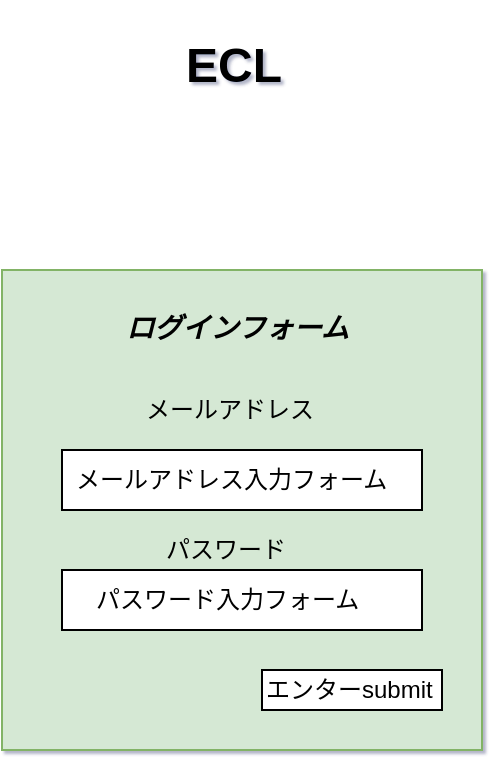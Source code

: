 <mxfile version="10.8.5" type="github"><diagram id="QoixoX1Df2ys2XyQSd8j" name="Page-1"><mxGraphModel dx="918" dy="599" grid="1" gridSize="10" guides="1" tooltips="1" connect="1" arrows="1" fold="1" page="0" pageScale="1" pageWidth="1169" pageHeight="1654" background="#FFFFFF" math="0" shadow="1"><root><mxCell id="0"/><mxCell id="1" parent="0"/><mxCell id="2iGFMjbt7Fzu7QLjaDuG-1" value="&lt;h1&gt;&lt;br&gt;&lt;/h1&gt;&lt;div&gt;&lt;br&gt;&lt;/div&gt;&lt;div&gt;&lt;br&gt;&lt;/div&gt;&lt;div&gt;&lt;br&gt;&lt;/div&gt;&lt;div&gt;&lt;br&gt;&lt;/div&gt;&lt;div&gt;&lt;br&gt;&lt;/div&gt;&lt;div&gt;&lt;br&gt;&lt;/div&gt;&lt;div&gt;&lt;br&gt;&lt;/div&gt;&lt;div&gt;&lt;br&gt;&lt;/div&gt;&lt;div&gt;&lt;br&gt;&lt;/div&gt;&lt;div&gt;&lt;br&gt;&lt;/div&gt;&lt;div&gt;&lt;br&gt;&lt;/div&gt;&lt;div&gt;&lt;br&gt;&lt;/div&gt;" style="whiteSpace=wrap;html=1;aspect=fixed;fillColor=#d5e8d4;strokeColor=#82b366;" parent="1" vertex="1"><mxGeometry x="280" y="170" width="240" height="240" as="geometry"/></mxCell><mxCell id="2iGFMjbt7Fzu7QLjaDuG-2" value="&lt;h3&gt;ログインフォーム&lt;/h3&gt;" style="text;html=1;fontStyle=3;align=left;fontFamily=Helvetica;" parent="1" vertex="1"><mxGeometry x="340" y="170" width="120" height="30" as="geometry"/></mxCell><mxCell id="2iGFMjbt7Fzu7QLjaDuG-3" value="" style="rounded=0;whiteSpace=wrap;html=1;fontFamily=Helvetica;align=left;" parent="1" vertex="1"><mxGeometry x="310" y="260" width="180" height="30" as="geometry"/></mxCell><mxCell id="2iGFMjbt7Fzu7QLjaDuG-4" value="メールアドレス" style="text;html=1;resizable=0;points=[];autosize=1;align=left;verticalAlign=top;spacingTop=-4;fontFamily=Helvetica;" parent="1" vertex="1"><mxGeometry x="350" y="230" width="100" height="20" as="geometry"/></mxCell><mxCell id="2iGFMjbt7Fzu7QLjaDuG-5" value="" style="rounded=0;whiteSpace=wrap;html=1;fontFamily=Helvetica;align=left;" parent="1" vertex="1"><mxGeometry x="310" y="320" width="180" height="30" as="geometry"/></mxCell><mxCell id="2iGFMjbt7Fzu7QLjaDuG-8" value="メールアドレス入力フォーム" style="text;html=1;resizable=0;points=[];autosize=1;align=left;verticalAlign=top;spacingTop=-4;fontFamily=Helvetica;" parent="1" vertex="1"><mxGeometry x="315" y="265" width="170" height="20" as="geometry"/></mxCell><mxCell id="2iGFMjbt7Fzu7QLjaDuG-9" value="パスワード" style="text;html=1;resizable=0;points=[];autosize=1;align=left;verticalAlign=top;spacingTop=-4;fontFamily=Helvetica;" parent="1" vertex="1"><mxGeometry x="360" y="300" width="80" height="20" as="geometry"/></mxCell><mxCell id="2iGFMjbt7Fzu7QLjaDuG-10" value="パスワード入力フォーム" style="text;html=1;resizable=0;points=[];autosize=1;align=left;verticalAlign=top;spacingTop=-4;fontFamily=Helvetica;" parent="1" vertex="1"><mxGeometry x="325" y="325" width="150" height="20" as="geometry"/></mxCell><mxCell id="2iGFMjbt7Fzu7QLjaDuG-12" value="&lt;h1&gt;ECL&lt;/h1&gt;" style="text;html=1;resizable=0;points=[];autosize=1;align=left;verticalAlign=top;spacingTop=-4;fontFamily=Helvetica;strokeWidth=4;" parent="1" vertex="1"><mxGeometry x="370" y="35" width="60" height="50" as="geometry"/></mxCell><mxCell id="2YkkOH5XtCRHTQXVb6Ao-2" value="" style="rounded=0;whiteSpace=wrap;html=1;" vertex="1" parent="1"><mxGeometry x="410" y="370" width="90" height="20" as="geometry"/></mxCell><mxCell id="2YkkOH5XtCRHTQXVb6Ao-4" value="エンターsubmit" style="text;html=1;resizable=0;points=[];autosize=1;align=left;verticalAlign=top;spacingTop=-4;" vertex="1" parent="1"><mxGeometry x="410" y="370" width="100" height="20" as="geometry"/></mxCell></root></mxGraphModel></diagram></mxfile>
